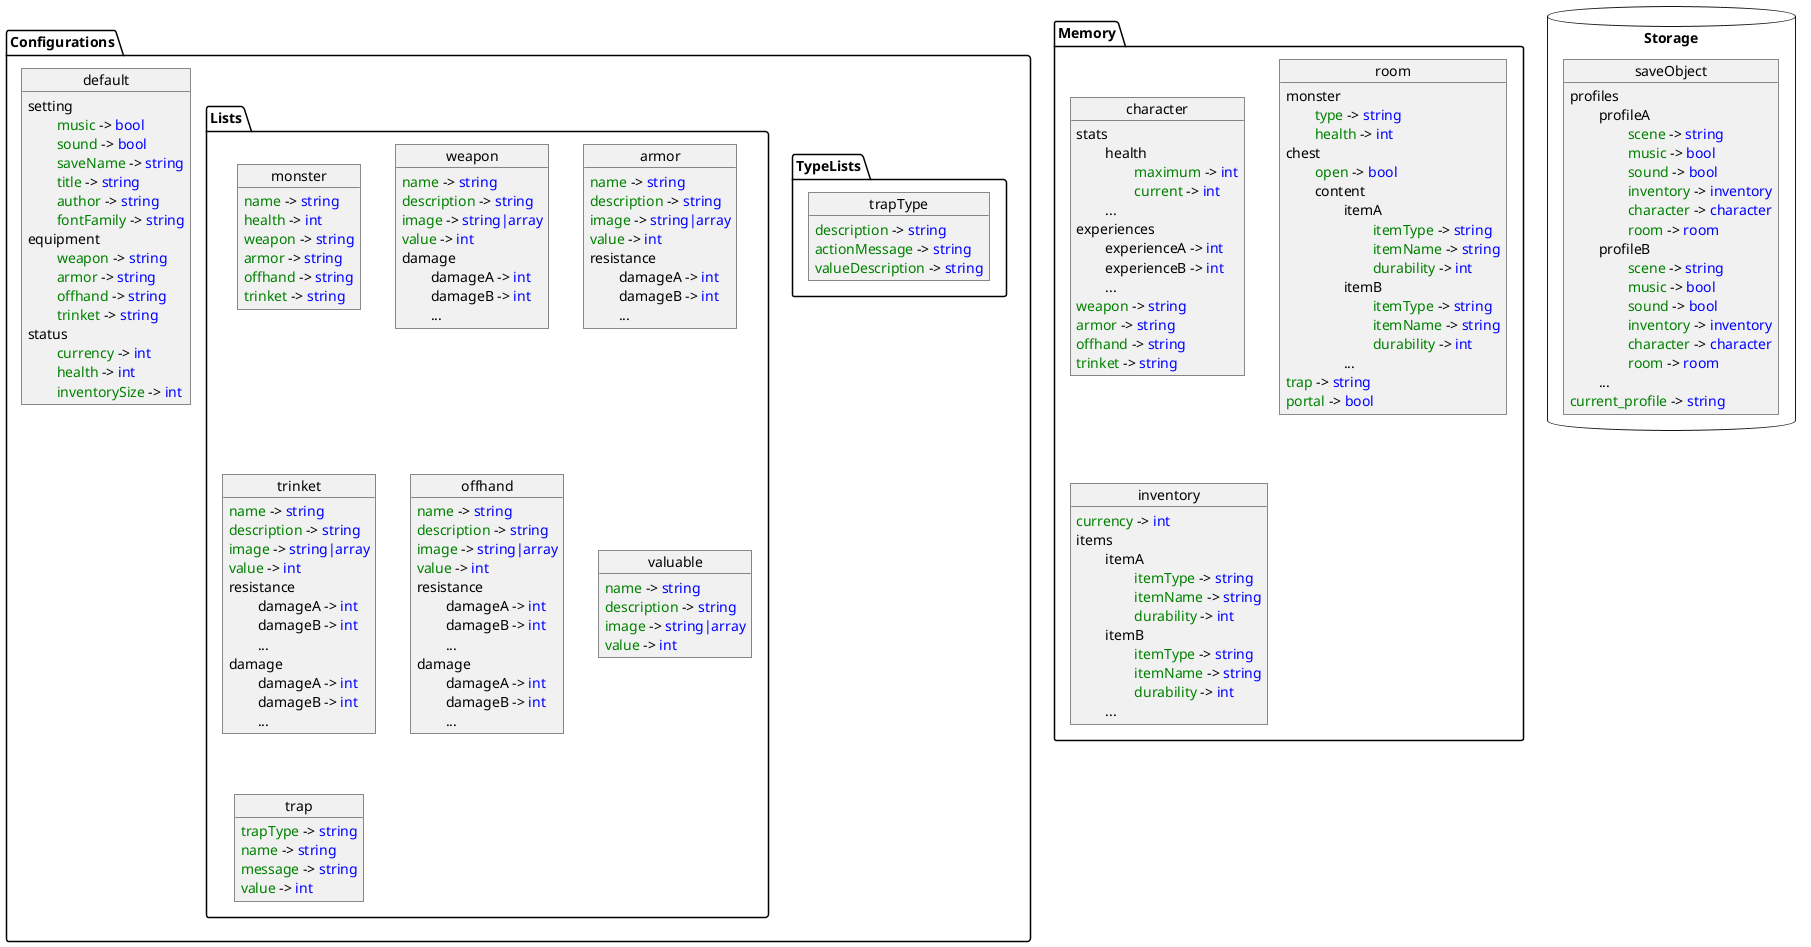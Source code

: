 @startuml

!define type(x) <color:blue>x</color>
!define attribute(x) <color:green>x</color>

package Configurations{
    object default {
        setting
            attribute(\tmusic) -> type(bool)
            attribute(\tsound) -> type(bool)
            attribute(\tsaveName) -> type(string)
            attribute(\ttitle) -> type(string)
            attribute(\tauthor) -> type(string)
            attribute(\tfontFamily) -> type(string)
        equipment
            attribute(\tweapon) -> type(string)
            attribute(\tarmor) -> type(string)
            attribute(\toffhand) -> type(string)
            attribute(\ttrinket) -> type(string)
        status
            attribute(\tcurrency) -> type(int)
            attribute(\thealth) -> type(int)
            attribute(\tinventorySize) -> type(int)
    }

    package TypeLists{
        object trapType {
            attribute(description) -> type(string)
            attribute(actionMessage) -> type(string)
            attribute(valueDescription) -> type(string)
        }
    }

    package Lists{

        object monster {
            attribute(name) -> type(string)
            attribute(health) -> type(int)
            attribute(weapon) -> type(string)
            attribute(armor) -> type(string)
            attribute(offhand) -> type(string)
            attribute(trinket) -> type(string)
        }

        object weapon {
            attribute(name) -> type(string)
            attribute(description) -> type(string)
            attribute(image) -> type(string|array)
            attribute(value) -> type(int)
            damage
                \tdamageA -> type(int)
                \tdamageB -> type(int)
                \t...
        }

        object armor {
            attribute(name) -> type(string)
            attribute(description) -> type(string)
            attribute(image) -> type(string|array)
            attribute(value) -> type(int)
            resistance
                \tdamageA -> type(int)
                \tdamageB -> type(int)
                \t...
        }

        object trinket {
            attribute(name) -> type(string)
            attribute(description) -> type(string)
            attribute(image) -> type(string|array)
            attribute(value) -> type(int)
            resistance
                \tdamageA -> type(int)
                \tdamageB -> type(int)
                \t...
            damage
                \tdamageA -> type(int)
                \tdamageB -> type(int)
                \t...
        }

        object offhand {
            attribute(name) -> type(string)
            attribute(description) -> type(string)
            attribute(image) -> type(string|array)
            attribute(value) -> type(int)
            resistance
                \tdamageA -> type(int)
                \tdamageB -> type(int)
                \t...
            damage
                \tdamageA -> type(int)
                \tdamageB -> type(int)
                \t...
        }

        object valuable {
            attribute(name) -> type(string)
            attribute(description) -> type(string)
            attribute(image) -> type(string|array)
            attribute(value) -> type(int)
        }

        object trap {
            attribute(trapType) -> type(string)
            attribute(name) -> type(string)
            attribute(message) -> type(string)
            attribute(value) -> type(int)
        }
    }
}

package Memory{
    object character {
        stats
            \thealth
                attribute(\t\tmaximum) -> type(int)
                attribute(\t\tcurrent) -> type(int)
            \t...
        experiences
            \texperienceA -> type(int)
            \texperienceB -> type(int)
            \t...
        attribute(weapon) -> type(string)
        attribute(armor) -> type(string)
        attribute(offhand) -> type(string)
        attribute(trinket) -> type(string)
    }

    object room {
        monster
            attribute(\ttype) -> type(string)
            attribute(\thealth) -> type(int)
        chest
            attribute(\topen) -> type(bool)
            \tcontent
                \t\titemA
                    attribute(\t\t\titemType) -> type(string)
                    attribute(\t\t\titemName) -> type(string)
                    attribute(\t\t\tdurability) -> type(int)
                \t\titemB
                    attribute(\t\t\titemType) -> type(string)
                    attribute(\t\t\titemName) -> type(string)
                    attribute(\t\t\tdurability) -> type(int)
                \t\t...
        attribute(trap) -> type(string)
        attribute(portal) -> type(bool)
    }

    object inventory {
        attribute(currency) -> type(int)
        items
            \titemA
                attribute(\t\titemType) -> type(string)
                attribute(\t\titemName) -> type(string)
                attribute(\t\tdurability) -> type(int)
            \titemB
                attribute(\t\titemType) -> type(string)
                attribute(\t\titemName) -> type(string)
                attribute(\t\tdurability) -> type(int)
            \t...
    }
}

database Storage {
    object saveObject {
        profiles
            \tprofileA
                attribute(\t\tscene) -> type(string)
                attribute(\t\tmusic) -> type(bool)
                attribute(\t\tsound) -> type(bool)
                attribute(\t\tinventory) -> type(inventory)
                attribute(\t\tcharacter) -> type(character)
                attribute(\t\troom) -> type(room)
            \tprofileB
                attribute(\t\tscene) -> type(string)
                attribute(\t\tmusic) -> type(bool)
                attribute(\t\tsound) -> type(bool)
                attribute(\t\tinventory) -> type(inventory)
                attribute(\t\tcharacter) -> type(character)
                attribute(\t\troom) -> type(room)
            \t...
        attribute(current_profile) -> type(string)
    }
}

@enduml